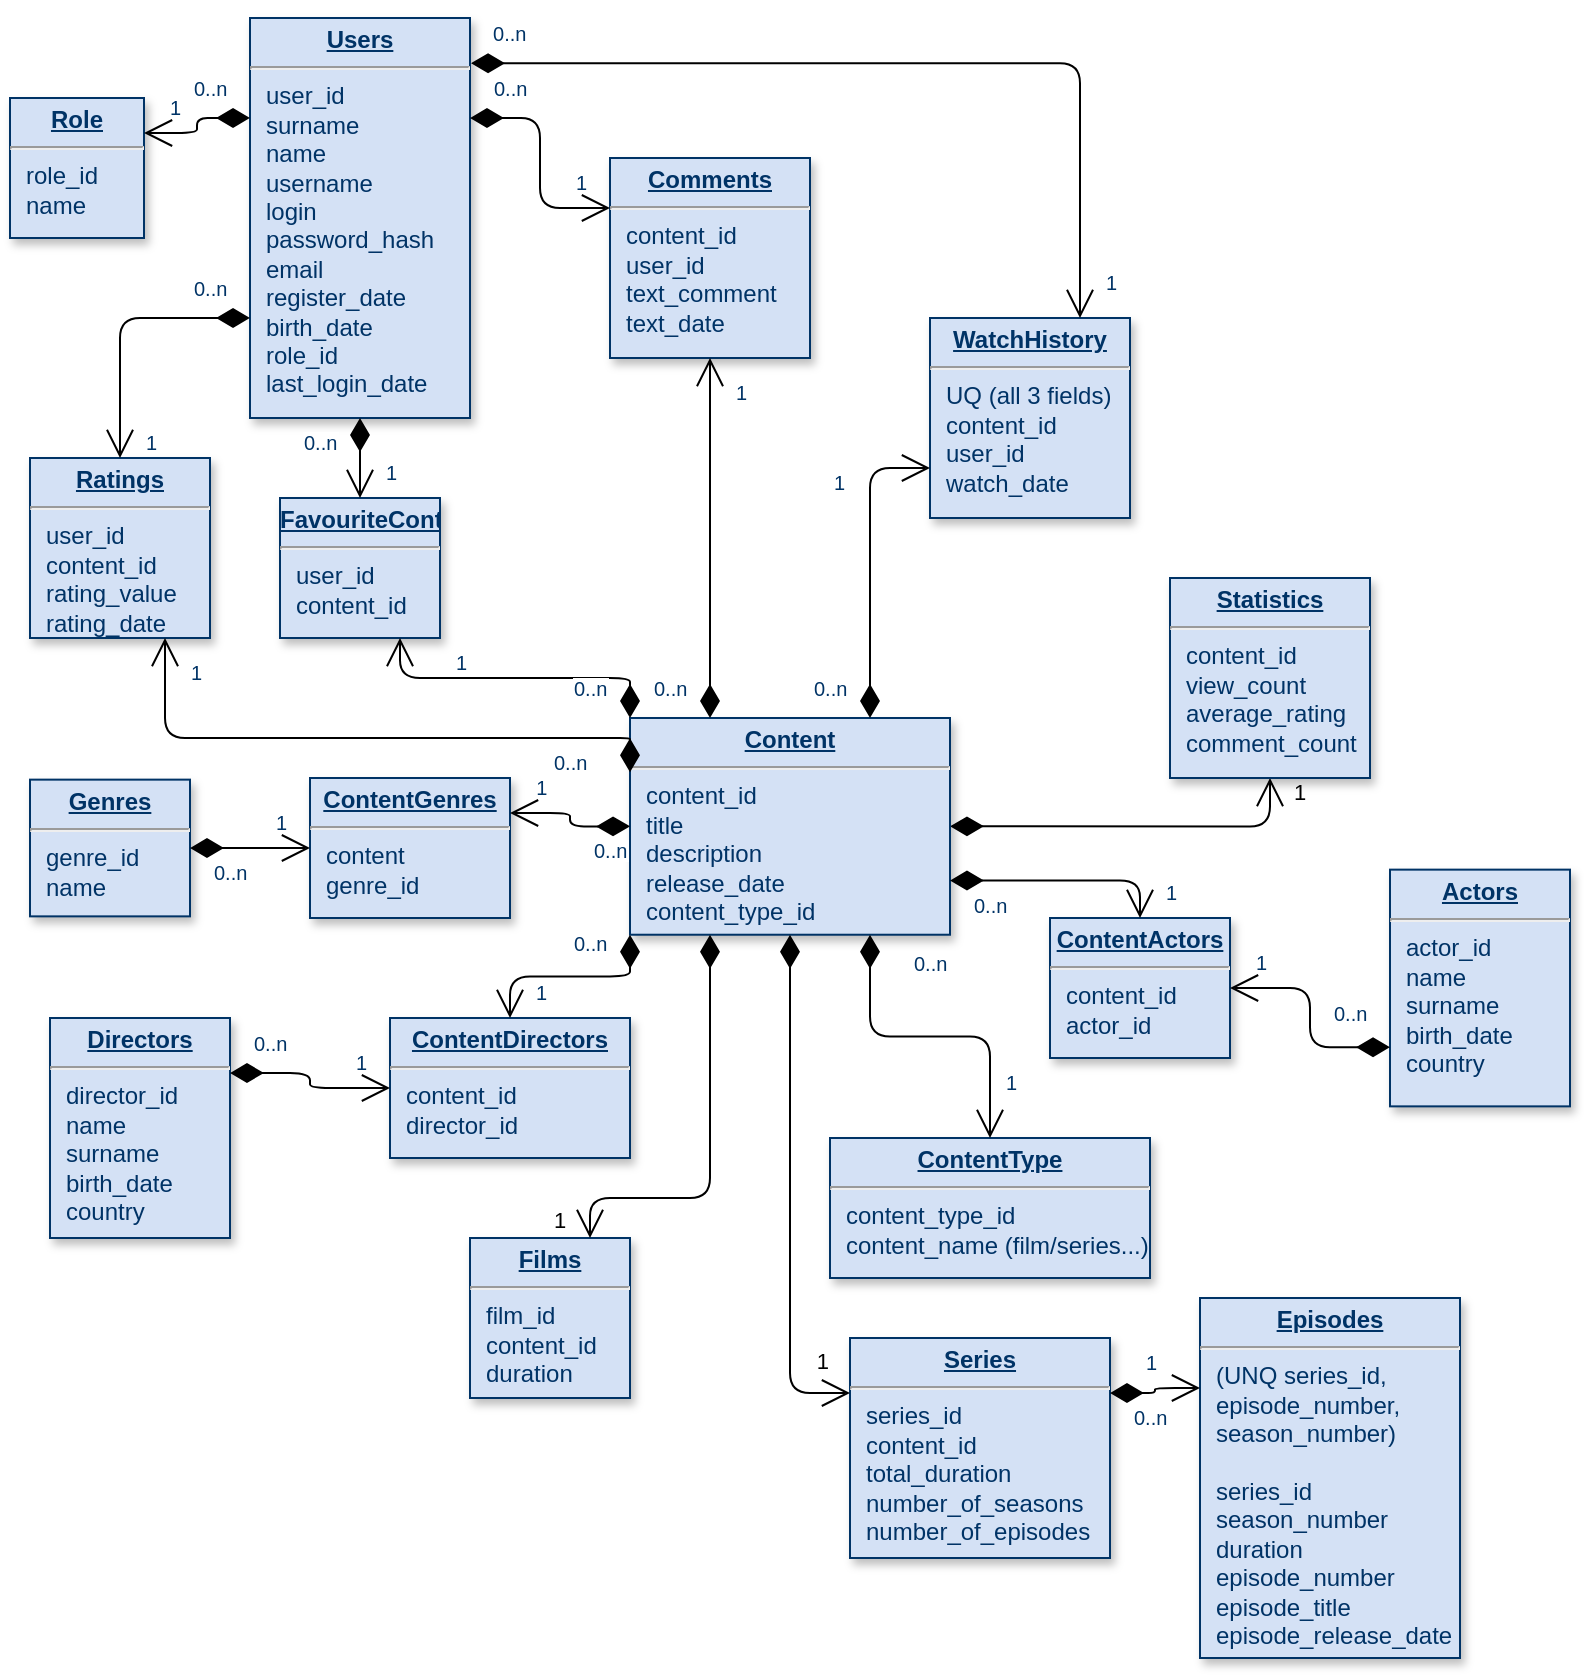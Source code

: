 <mxfile version="24.7.17">
  <diagram name="Страница — 1" id="-dT93XEFpfasgexKDWAw">
    <mxGraphModel dx="2063" dy="565" grid="1" gridSize="10" guides="1" tooltips="1" connect="1" arrows="1" fold="1" page="1" pageScale="1" pageWidth="827" pageHeight="1169" math="0" shadow="0">
      <root>
        <mxCell id="0" />
        <mxCell id="1" parent="0" />
        <mxCell id="-x7K_o3c57LQj0RoeBSc-1" value="&lt;p style=&quot;margin: 0px; margin-top: 4px; text-align: center; text-decoration: underline;&quot;&gt;&lt;b&gt;Actors&lt;/b&gt;&lt;/p&gt;&lt;hr&gt;&lt;p style=&quot;margin: 0px; margin-left: 8px;&quot;&gt;actor_id&lt;/p&gt;&lt;p style=&quot;margin: 0px; margin-left: 8px;&quot;&gt;name&lt;/p&gt;&lt;p style=&quot;margin: 0px; margin-left: 8px;&quot;&gt;surname&lt;/p&gt;&lt;p style=&quot;margin: 0px; margin-left: 8px;&quot;&gt;birth_date&lt;/p&gt;&lt;p style=&quot;margin: 0px; margin-left: 8px;&quot;&gt;country&lt;/p&gt;&lt;p style=&quot;margin: 0px; margin-left: 8px;&quot;&gt;&lt;br&gt;&lt;/p&gt;" style="verticalAlign=top;align=left;overflow=fill;fontSize=12;fontFamily=Helvetica;html=1;strokeColor=#003366;shadow=1;fillColor=#D4E1F5;fontColor=#003366" parent="1" vertex="1">
          <mxGeometry x="280" y="535.82" width="90" height="118.36" as="geometry" />
        </mxCell>
        <mxCell id="-x7K_o3c57LQj0RoeBSc-5" value="1" style="endArrow=open;endSize=12;startArrow=diamondThin;startSize=14;startFill=1;edgeStyle=orthogonalEdgeStyle;align=left;verticalAlign=bottom;exitX=1;exitY=0.5;exitDx=0;exitDy=0;entryX=0.5;entryY=1;entryDx=0;entryDy=0;" parent="1" edge="1" target="-x7K_o3c57LQj0RoeBSc-8" source="-x7K_o3c57LQj0RoeBSc-15">
          <mxGeometry x="0.822" y="-10" relative="1" as="geometry">
            <mxPoint x="-260" y="280.0" as="sourcePoint" />
            <mxPoint x="-150" y="280" as="targetPoint" />
            <mxPoint as="offset" />
          </mxGeometry>
        </mxCell>
        <mxCell id="-x7K_o3c57LQj0RoeBSc-6" value="&lt;p style=&quot;margin: 0px; margin-top: 4px; text-align: center; text-decoration: underline;&quot;&gt;&lt;b&gt;Genres&lt;/b&gt;&lt;/p&gt;&lt;hr&gt;&lt;p style=&quot;margin: 0px; margin-left: 8px;&quot;&gt;genre_id&lt;/p&gt;&lt;p style=&quot;margin: 0px; margin-left: 8px;&quot;&gt;name&lt;/p&gt;&lt;p style=&quot;margin: 0px; margin-left: 8px;&quot;&gt;&lt;br&gt;&lt;/p&gt;&lt;p style=&quot;margin: 0px; margin-left: 8px;&quot;&gt;&lt;br&gt;&lt;/p&gt;" style="verticalAlign=top;align=left;overflow=fill;fontSize=12;fontFamily=Helvetica;html=1;strokeColor=#003366;shadow=1;fillColor=#D4E1F5;fontColor=#003366" parent="1" vertex="1">
          <mxGeometry x="-400" y="490.82" width="80" height="68.36" as="geometry" />
        </mxCell>
        <mxCell id="-x7K_o3c57LQj0RoeBSc-7" value="&lt;p style=&quot;margin: 0px; margin-top: 4px; text-align: center; text-decoration: underline;&quot;&gt;&lt;b&gt;Directors&lt;/b&gt;&lt;/p&gt;&lt;hr&gt;&lt;p style=&quot;margin: 0px; margin-left: 8px;&quot;&gt;director_id&lt;/p&gt;&lt;p style=&quot;margin: 0px; margin-left: 8px;&quot;&gt;name&lt;/p&gt;&lt;p style=&quot;margin: 0px; margin-left: 8px;&quot;&gt;surname&lt;/p&gt;&lt;p style=&quot;margin: 0px; margin-left: 8px;&quot;&gt;birth_date&lt;/p&gt;&lt;p style=&quot;margin: 0px; margin-left: 8px;&quot;&gt;country&lt;/p&gt;&lt;p style=&quot;margin: 0px; margin-left: 8px;&quot;&gt;&lt;br&gt;&lt;/p&gt;" style="verticalAlign=top;align=left;overflow=fill;fontSize=12;fontFamily=Helvetica;html=1;strokeColor=#003366;shadow=1;fillColor=#D4E1F5;fontColor=#003366" parent="1" vertex="1">
          <mxGeometry x="-390" y="610" width="90" height="110" as="geometry" />
        </mxCell>
        <mxCell id="-x7K_o3c57LQj0RoeBSc-8" value="&lt;p style=&quot;margin: 0px; margin-top: 4px; text-align: center; text-decoration: underline;&quot;&gt;&lt;b&gt;Statistics&lt;/b&gt;&lt;/p&gt;&lt;hr&gt;&lt;p style=&quot;margin: 0px; margin-left: 8px;&quot;&gt;content_id&lt;/p&gt;&lt;p style=&quot;margin: 0px; margin-left: 8px;&quot;&gt;&lt;span style=&quot;background-color: initial;&quot;&gt;view_count&lt;/span&gt;&lt;br&gt;&lt;/p&gt;&lt;p style=&quot;margin: 0px; margin-left: 8px;&quot;&gt;average_rating&lt;/p&gt;&lt;p style=&quot;margin: 0px; margin-left: 8px;&quot;&gt;comment_count&lt;/p&gt;&lt;p style=&quot;margin: 0px; margin-left: 8px;&quot;&gt;&lt;br&gt;&lt;/p&gt;" style="verticalAlign=top;align=left;overflow=fill;fontSize=12;fontFamily=Helvetica;html=1;strokeColor=#003366;shadow=1;fillColor=#D4E1F5;fontColor=#003366" parent="1" vertex="1">
          <mxGeometry x="170" y="390" width="100" height="100" as="geometry" />
        </mxCell>
        <mxCell id="-x7K_o3c57LQj0RoeBSc-9" value="&lt;p style=&quot;margin: 0px; margin-top: 4px; text-align: center; text-decoration: underline;&quot;&gt;&lt;b&gt;FavouriteContent&lt;/b&gt;&lt;/p&gt;&lt;hr&gt;&lt;p style=&quot;margin: 0px; margin-left: 8px;&quot;&gt;&lt;span style=&quot;background-color: initial;&quot;&gt;user_id&lt;/span&gt;&lt;br&gt;&lt;/p&gt;&lt;p style=&quot;margin: 0px; margin-left: 8px;&quot;&gt;content_id&lt;/p&gt;" style="verticalAlign=top;align=left;overflow=fill;fontSize=12;fontFamily=Helvetica;html=1;strokeColor=#003366;shadow=1;fillColor=#D4E1F5;fontColor=#003366" parent="1" vertex="1">
          <mxGeometry x="-275" y="350" width="80" height="70" as="geometry" />
        </mxCell>
        <mxCell id="-x7K_o3c57LQj0RoeBSc-10" value="&lt;p style=&quot;margin: 0px; margin-top: 4px; text-align: center; text-decoration: underline;&quot;&gt;&lt;b&gt;Role&lt;/b&gt;&lt;/p&gt;&lt;hr&gt;&lt;p style=&quot;margin: 0px; margin-left: 8px;&quot;&gt;role_id&lt;/p&gt;&lt;p style=&quot;margin: 0px; margin-left: 8px;&quot;&gt;name&lt;/p&gt;&lt;p style=&quot;margin: 0px; margin-left: 8px;&quot;&gt;&lt;br&gt;&lt;/p&gt;" style="verticalAlign=top;align=left;overflow=fill;fontSize=12;fontFamily=Helvetica;html=1;strokeColor=#003366;shadow=1;fillColor=#D4E1F5;fontColor=#003366" parent="1" vertex="1">
          <mxGeometry x="-410" y="150" width="67" height="70" as="geometry" />
        </mxCell>
        <mxCell id="-x7K_o3c57LQj0RoeBSc-11" value="&lt;p style=&quot;margin: 0px; margin-top: 4px; text-align: center; text-decoration: underline;&quot;&gt;&lt;b&gt;WatchHistory&lt;/b&gt;&lt;/p&gt;&lt;hr&gt;&lt;p style=&quot;margin: 0px; margin-left: 8px;&quot;&gt;UQ (all 3 fields)&lt;/p&gt;&lt;p style=&quot;margin: 0px; margin-left: 8px;&quot;&gt;content_id&lt;/p&gt;&lt;p style=&quot;margin: 0px; margin-left: 8px;&quot;&gt;user_id&lt;/p&gt;&lt;p style=&quot;margin: 0px; margin-left: 8px;&quot;&gt;watch_date&lt;/p&gt;" style="verticalAlign=top;align=left;overflow=fill;fontSize=12;fontFamily=Helvetica;html=1;strokeColor=#003366;shadow=1;fillColor=#D4E1F5;fontColor=#003366" parent="1" vertex="1">
          <mxGeometry x="50" y="260" width="100" height="100" as="geometry" />
        </mxCell>
        <mxCell id="-x7K_o3c57LQj0RoeBSc-12" value="&lt;p style=&quot;margin: 0px; margin-top: 4px; text-align: center; text-decoration: underline;&quot;&gt;&lt;b&gt;Ratings&lt;/b&gt;&lt;/p&gt;&lt;hr&gt;&lt;p style=&quot;margin: 0px; margin-left: 8px;&quot;&gt;&lt;span style=&quot;background-color: initial;&quot;&gt;user_id&lt;/span&gt;&lt;br&gt;&lt;/p&gt;&lt;p style=&quot;margin: 0px; margin-left: 8px;&quot;&gt;content_id&lt;/p&gt;&lt;p style=&quot;margin: 0px; margin-left: 8px;&quot;&gt;&lt;span style=&quot;background-color: initial;&quot;&gt;rating_value&lt;br&gt;rating_date&lt;/span&gt;&lt;/p&gt;&lt;p style=&quot;margin: 0px; margin-left: 8px;&quot;&gt;&lt;br&gt;&lt;/p&gt;" style="verticalAlign=top;align=left;overflow=fill;fontSize=12;fontFamily=Helvetica;html=1;strokeColor=#003366;shadow=1;fillColor=#D4E1F5;fontColor=#003366" parent="1" vertex="1">
          <mxGeometry x="-400" y="330" width="90" height="90" as="geometry" />
        </mxCell>
        <mxCell id="-x7K_o3c57LQj0RoeBSc-13" value="&lt;p style=&quot;margin: 0px; margin-top: 4px; text-align: center; text-decoration: underline;&quot;&gt;&lt;b&gt;Comments&lt;/b&gt;&lt;/p&gt;&lt;hr&gt;&lt;p style=&quot;margin: 0px; margin-left: 8px;&quot;&gt;content_id&lt;/p&gt;&lt;p style=&quot;margin: 0px; margin-left: 8px;&quot;&gt;user_id&lt;/p&gt;&lt;p style=&quot;margin: 0px; margin-left: 8px;&quot;&gt;text_comment&lt;/p&gt;&lt;p style=&quot;margin: 0px; margin-left: 8px;&quot;&gt;text_date&lt;/p&gt;" style="verticalAlign=top;align=left;overflow=fill;fontSize=12;fontFamily=Helvetica;html=1;strokeColor=#003366;shadow=1;fillColor=#D4E1F5;fontColor=#003366" parent="1" vertex="1">
          <mxGeometry x="-110" y="180" width="100" height="100" as="geometry" />
        </mxCell>
        <mxCell id="-x7K_o3c57LQj0RoeBSc-14" value="&lt;p style=&quot;margin: 0px; margin-top: 4px; text-align: center; text-decoration: underline;&quot;&gt;&lt;b&gt;Users&lt;/b&gt;&lt;/p&gt;&lt;hr&gt;&lt;p style=&quot;margin: 0px; margin-left: 8px;&quot;&gt;user_id&lt;/p&gt;&lt;p style=&quot;margin: 0px; margin-left: 8px;&quot;&gt;surname&lt;/p&gt;&lt;p style=&quot;margin: 0px; margin-left: 8px;&quot;&gt;name&lt;/p&gt;&lt;p style=&quot;margin: 0px; margin-left: 8px;&quot;&gt;username&lt;/p&gt;&lt;p style=&quot;margin: 0px; margin-left: 8px;&quot;&gt;login&lt;/p&gt;&lt;p style=&quot;margin: 0px; margin-left: 8px;&quot;&gt;password_hash&lt;/p&gt;&lt;p style=&quot;margin: 0px; margin-left: 8px;&quot;&gt;email&lt;/p&gt;&lt;p style=&quot;margin: 0px; margin-left: 8px;&quot;&gt;register_date&lt;/p&gt;&lt;p style=&quot;margin: 0px; margin-left: 8px;&quot;&gt;birth_date&lt;/p&gt;&lt;p style=&quot;margin: 0px; margin-left: 8px;&quot;&gt;role_id&lt;/p&gt;&lt;p style=&quot;margin: 0px; margin-left: 8px;&quot;&gt;last_login_date&lt;/p&gt;" style="verticalAlign=top;align=left;overflow=fill;fontSize=12;fontFamily=Helvetica;html=1;strokeColor=#003366;shadow=1;fillColor=#D4E1F5;fontColor=#003366" parent="1" vertex="1">
          <mxGeometry x="-290" y="110" width="110" height="200" as="geometry" />
        </mxCell>
        <mxCell id="-x7K_o3c57LQj0RoeBSc-15" value="&lt;p style=&quot;margin: 0px; margin-top: 4px; text-align: center; text-decoration: underline;&quot;&gt;&lt;b&gt;Content&lt;/b&gt;&lt;/p&gt;&lt;hr&gt;&lt;p style=&quot;margin: 0px; margin-left: 8px;&quot;&gt;content_id&lt;/p&gt;&lt;p style=&quot;margin: 0px; margin-left: 8px;&quot;&gt;title&lt;/p&gt;&lt;p style=&quot;margin: 0px; margin-left: 8px;&quot;&gt;description&lt;/p&gt;&lt;p style=&quot;margin: 0px; margin-left: 8px;&quot;&gt;release_date&lt;/p&gt;&lt;p style=&quot;margin: 0px; margin-left: 8px;&quot;&gt;content_type_id&lt;/p&gt;" style="verticalAlign=top;align=left;overflow=fill;fontSize=12;fontFamily=Helvetica;html=1;strokeColor=#003366;shadow=1;fillColor=#D4E1F5;fontColor=#003366" parent="1" vertex="1">
          <mxGeometry x="-100" y="460" width="160" height="108.36" as="geometry" />
        </mxCell>
        <mxCell id="5X1wTEuq_MVrJta-wcV5-9" value="" style="endArrow=open;endSize=12;startArrow=diamondThin;startSize=14;startFill=1;edgeStyle=orthogonalEdgeStyle;exitX=0;exitY=0.25;exitDx=0;exitDy=0;entryX=1;entryY=0.25;entryDx=0;entryDy=0;" edge="1" parent="1" source="-x7K_o3c57LQj0RoeBSc-14" target="-x7K_o3c57LQj0RoeBSc-10">
          <mxGeometry x="620" y="340" as="geometry">
            <mxPoint x="-300" y="352.5" as="sourcePoint" />
            <mxPoint x="-300" y="497.5" as="targetPoint" />
          </mxGeometry>
        </mxCell>
        <mxCell id="5X1wTEuq_MVrJta-wcV5-10" value="0..n" style="resizable=0;align=left;verticalAlign=top;labelBackgroundColor=#ffffff;fontSize=10;strokeColor=#003366;shadow=1;fillColor=#D4E1F5;fontColor=#003366" connectable="0" vertex="1" parent="5X1wTEuq_MVrJta-wcV5-9">
          <mxGeometry x="-1" relative="1" as="geometry">
            <mxPoint x="-30" y="-27" as="offset" />
          </mxGeometry>
        </mxCell>
        <mxCell id="5X1wTEuq_MVrJta-wcV5-11" value="1" style="resizable=0;align=right;verticalAlign=top;labelBackgroundColor=#ffffff;fontSize=10;strokeColor=#003366;shadow=1;fillColor=#D4E1F5;fontColor=#003366" connectable="0" vertex="1" parent="5X1wTEuq_MVrJta-wcV5-9">
          <mxGeometry x="1" relative="1" as="geometry">
            <mxPoint x="20" y="-25.0" as="offset" />
          </mxGeometry>
        </mxCell>
        <mxCell id="5X1wTEuq_MVrJta-wcV5-12" value="&lt;p style=&quot;margin: 0px; margin-top: 4px; text-align: center; text-decoration: underline;&quot;&gt;&lt;b&gt;ContentGenres&lt;/b&gt;&lt;/p&gt;&lt;hr&gt;&lt;p style=&quot;margin: 0px; margin-left: 8px;&quot;&gt;content&lt;/p&gt;&lt;p style=&quot;margin: 0px; margin-left: 8px;&quot;&gt;genre_id&lt;/p&gt;&lt;p style=&quot;margin: 0px; margin-left: 8px;&quot;&gt;&lt;br&gt;&lt;/p&gt;" style="verticalAlign=top;align=left;overflow=fill;fontSize=12;fontFamily=Helvetica;html=1;strokeColor=#003366;shadow=1;fillColor=#D4E1F5;fontColor=#003366" vertex="1" parent="1">
          <mxGeometry x="-260" y="490" width="100" height="70" as="geometry" />
        </mxCell>
        <mxCell id="5X1wTEuq_MVrJta-wcV5-13" value="" style="endArrow=open;endSize=12;startArrow=diamondThin;startSize=14;startFill=1;edgeStyle=orthogonalEdgeStyle;exitX=0;exitY=0.5;exitDx=0;exitDy=0;entryX=1;entryY=0.25;entryDx=0;entryDy=0;" edge="1" parent="1" source="-x7K_o3c57LQj0RoeBSc-15" target="5X1wTEuq_MVrJta-wcV5-12">
          <mxGeometry x="620" y="340" as="geometry">
            <mxPoint x="-90" y="645" as="sourcePoint" />
            <mxPoint x="-90" y="790.0" as="targetPoint" />
          </mxGeometry>
        </mxCell>
        <mxCell id="5X1wTEuq_MVrJta-wcV5-14" value="0..n" style="resizable=0;align=left;verticalAlign=top;labelBackgroundColor=#ffffff;fontSize=10;strokeColor=#003366;shadow=1;fillColor=#D4E1F5;fontColor=#003366" connectable="0" vertex="1" parent="5X1wTEuq_MVrJta-wcV5-13">
          <mxGeometry x="-1" relative="1" as="geometry">
            <mxPoint x="-20" as="offset" />
          </mxGeometry>
        </mxCell>
        <mxCell id="5X1wTEuq_MVrJta-wcV5-15" value="1" style="resizable=0;align=right;verticalAlign=top;labelBackgroundColor=#ffffff;fontSize=10;strokeColor=#003366;shadow=1;fillColor=#D4E1F5;fontColor=#003366" connectable="0" vertex="1" parent="5X1wTEuq_MVrJta-wcV5-13">
          <mxGeometry x="1" relative="1" as="geometry">
            <mxPoint x="20" y="-25.0" as="offset" />
          </mxGeometry>
        </mxCell>
        <mxCell id="5X1wTEuq_MVrJta-wcV5-16" value="" style="endArrow=open;endSize=12;startArrow=diamondThin;startSize=14;startFill=1;edgeStyle=orthogonalEdgeStyle;exitX=1;exitY=0.5;exitDx=0;exitDy=0;entryX=0;entryY=0.5;entryDx=0;entryDy=0;" edge="1" parent="1" source="-x7K_o3c57LQj0RoeBSc-6" target="5X1wTEuq_MVrJta-wcV5-12">
          <mxGeometry x="620" y="340" as="geometry">
            <mxPoint x="-80" y="810" as="sourcePoint" />
            <mxPoint x="-80" y="955.0" as="targetPoint" />
          </mxGeometry>
        </mxCell>
        <mxCell id="5X1wTEuq_MVrJta-wcV5-17" value="0..n" style="resizable=0;align=left;verticalAlign=top;labelBackgroundColor=#ffffff;fontSize=10;strokeColor=#003366;shadow=1;fillColor=#D4E1F5;fontColor=#003366" connectable="0" vertex="1" parent="5X1wTEuq_MVrJta-wcV5-16">
          <mxGeometry x="-1" relative="1" as="geometry">
            <mxPoint x="10" as="offset" />
          </mxGeometry>
        </mxCell>
        <mxCell id="5X1wTEuq_MVrJta-wcV5-18" value="1" style="resizable=0;align=right;verticalAlign=top;labelBackgroundColor=#ffffff;fontSize=10;strokeColor=#003366;shadow=1;fillColor=#D4E1F5;fontColor=#003366" connectable="0" vertex="1" parent="5X1wTEuq_MVrJta-wcV5-16">
          <mxGeometry x="1" relative="1" as="geometry">
            <mxPoint x="-10" y="-25" as="offset" />
          </mxGeometry>
        </mxCell>
        <mxCell id="5X1wTEuq_MVrJta-wcV5-19" value="&lt;p style=&quot;margin: 0px; margin-top: 4px; text-align: center; text-decoration: underline;&quot;&gt;&lt;b&gt;ContentActors&lt;/b&gt;&lt;/p&gt;&lt;hr&gt;&lt;p style=&quot;margin: 0px; margin-left: 8px;&quot;&gt;content_id&lt;/p&gt;&lt;p style=&quot;margin: 0px; margin-left: 8px;&quot;&gt;actor_id&lt;/p&gt;&lt;p style=&quot;margin: 0px; margin-left: 8px;&quot;&gt;&lt;br&gt;&lt;/p&gt;" style="verticalAlign=top;align=left;overflow=fill;fontSize=12;fontFamily=Helvetica;html=1;strokeColor=#003366;shadow=1;fillColor=#D4E1F5;fontColor=#003366" vertex="1" parent="1">
          <mxGeometry x="110" y="560" width="90" height="70" as="geometry" />
        </mxCell>
        <mxCell id="5X1wTEuq_MVrJta-wcV5-21" value="" style="endArrow=open;endSize=12;startArrow=diamondThin;startSize=14;startFill=1;edgeStyle=orthogonalEdgeStyle;exitX=1;exitY=0.75;exitDx=0;exitDy=0;entryX=0.5;entryY=0;entryDx=0;entryDy=0;" edge="1" parent="1" source="-x7K_o3c57LQj0RoeBSc-15" target="5X1wTEuq_MVrJta-wcV5-19">
          <mxGeometry x="620" y="340" as="geometry">
            <mxPoint x="160" y="540" as="sourcePoint" />
            <mxPoint x="160" y="685.0" as="targetPoint" />
          </mxGeometry>
        </mxCell>
        <mxCell id="5X1wTEuq_MVrJta-wcV5-22" value="0..n" style="resizable=0;align=left;verticalAlign=top;labelBackgroundColor=#ffffff;fontSize=10;strokeColor=#003366;shadow=1;fillColor=#D4E1F5;fontColor=#003366" connectable="0" vertex="1" parent="5X1wTEuq_MVrJta-wcV5-21">
          <mxGeometry x="-1" relative="1" as="geometry">
            <mxPoint x="10" as="offset" />
          </mxGeometry>
        </mxCell>
        <mxCell id="5X1wTEuq_MVrJta-wcV5-23" value="1" style="resizable=0;align=right;verticalAlign=top;labelBackgroundColor=#ffffff;fontSize=10;strokeColor=#003366;shadow=1;fillColor=#D4E1F5;fontColor=#003366" connectable="0" vertex="1" parent="5X1wTEuq_MVrJta-wcV5-21">
          <mxGeometry x="1" relative="1" as="geometry">
            <mxPoint x="20" y="-25.0" as="offset" />
          </mxGeometry>
        </mxCell>
        <mxCell id="5X1wTEuq_MVrJta-wcV5-24" value="" style="endArrow=open;endSize=12;startArrow=diamondThin;startSize=14;startFill=1;edgeStyle=orthogonalEdgeStyle;exitX=0;exitY=0.75;exitDx=0;exitDy=0;entryX=1;entryY=0.5;entryDx=0;entryDy=0;" edge="1" parent="1" source="-x7K_o3c57LQj0RoeBSc-1" target="5X1wTEuq_MVrJta-wcV5-19">
          <mxGeometry x="620" y="340" as="geometry">
            <mxPoint x="250" y="690" as="sourcePoint" />
            <mxPoint x="250" y="835.0" as="targetPoint" />
          </mxGeometry>
        </mxCell>
        <mxCell id="5X1wTEuq_MVrJta-wcV5-25" value="0..n" style="resizable=0;align=left;verticalAlign=top;labelBackgroundColor=#ffffff;fontSize=10;strokeColor=#003366;shadow=1;fillColor=#D4E1F5;fontColor=#003366" connectable="0" vertex="1" parent="5X1wTEuq_MVrJta-wcV5-24">
          <mxGeometry x="-1" relative="1" as="geometry">
            <mxPoint x="-30" y="-29" as="offset" />
          </mxGeometry>
        </mxCell>
        <mxCell id="5X1wTEuq_MVrJta-wcV5-26" value="1" style="resizable=0;align=right;verticalAlign=top;labelBackgroundColor=#ffffff;fontSize=10;strokeColor=#003366;shadow=1;fillColor=#D4E1F5;fontColor=#003366" connectable="0" vertex="1" parent="5X1wTEuq_MVrJta-wcV5-24">
          <mxGeometry x="1" relative="1" as="geometry">
            <mxPoint x="20" y="-25.0" as="offset" />
          </mxGeometry>
        </mxCell>
        <mxCell id="5X1wTEuq_MVrJta-wcV5-27" value="&lt;p style=&quot;margin: 0px; margin-top: 4px; text-align: center; text-decoration: underline;&quot;&gt;&lt;b&gt;ContentDirectors&lt;/b&gt;&lt;/p&gt;&lt;hr&gt;&lt;p style=&quot;margin: 0px; margin-left: 8px;&quot;&gt;content_id&lt;/p&gt;&lt;p style=&quot;margin: 0px; margin-left: 8px;&quot;&gt;director_id&lt;/p&gt;&lt;p style=&quot;margin: 0px; margin-left: 8px;&quot;&gt;&lt;br&gt;&lt;/p&gt;" style="verticalAlign=top;align=left;overflow=fill;fontSize=12;fontFamily=Helvetica;html=1;strokeColor=#003366;shadow=1;fillColor=#D4E1F5;fontColor=#003366" vertex="1" parent="1">
          <mxGeometry x="-220" y="610" width="120" height="70" as="geometry" />
        </mxCell>
        <mxCell id="5X1wTEuq_MVrJta-wcV5-28" value="" style="endArrow=open;endSize=12;startArrow=diamondThin;startSize=14;startFill=1;edgeStyle=orthogonalEdgeStyle;exitX=1;exitY=0.25;exitDx=0;exitDy=0;" edge="1" parent="1" source="-x7K_o3c57LQj0RoeBSc-7" target="5X1wTEuq_MVrJta-wcV5-27">
          <mxGeometry x="620" y="340" as="geometry">
            <mxPoint x="20" y="860" as="sourcePoint" />
            <mxPoint x="-70" y="861" as="targetPoint" />
          </mxGeometry>
        </mxCell>
        <mxCell id="5X1wTEuq_MVrJta-wcV5-29" value="0..n" style="resizable=0;align=left;verticalAlign=top;labelBackgroundColor=#ffffff;fontSize=10;strokeColor=#003366;shadow=1;fillColor=#D4E1F5;fontColor=#003366" connectable="0" vertex="1" parent="5X1wTEuq_MVrJta-wcV5-28">
          <mxGeometry x="-1" relative="1" as="geometry">
            <mxPoint x="10" y="-27" as="offset" />
          </mxGeometry>
        </mxCell>
        <mxCell id="5X1wTEuq_MVrJta-wcV5-30" value="1" style="resizable=0;align=right;verticalAlign=top;labelBackgroundColor=#ffffff;fontSize=10;strokeColor=#003366;shadow=1;fillColor=#D4E1F5;fontColor=#003366" connectable="0" vertex="1" parent="5X1wTEuq_MVrJta-wcV5-28">
          <mxGeometry x="1" relative="1" as="geometry">
            <mxPoint x="-10" y="-25" as="offset" />
          </mxGeometry>
        </mxCell>
        <mxCell id="5X1wTEuq_MVrJta-wcV5-31" value="" style="endArrow=open;endSize=12;startArrow=diamondThin;startSize=14;startFill=1;edgeStyle=orthogonalEdgeStyle;exitX=0;exitY=1;exitDx=0;exitDy=0;entryX=0.5;entryY=0;entryDx=0;entryDy=0;" edge="1" parent="1" source="-x7K_o3c57LQj0RoeBSc-15" target="5X1wTEuq_MVrJta-wcV5-27">
          <mxGeometry x="620" y="340" as="geometry">
            <mxPoint x="70" y="670" as="sourcePoint" />
            <mxPoint x="-20" y="671" as="targetPoint" />
          </mxGeometry>
        </mxCell>
        <mxCell id="5X1wTEuq_MVrJta-wcV5-32" value="0..n" style="resizable=0;align=left;verticalAlign=top;labelBackgroundColor=#ffffff;fontSize=10;strokeColor=#003366;shadow=1;fillColor=#D4E1F5;fontColor=#003366" connectable="0" vertex="1" parent="5X1wTEuq_MVrJta-wcV5-31">
          <mxGeometry x="-1" relative="1" as="geometry">
            <mxPoint x="-30" y="-8" as="offset" />
          </mxGeometry>
        </mxCell>
        <mxCell id="5X1wTEuq_MVrJta-wcV5-33" value="1" style="resizable=0;align=right;verticalAlign=top;labelBackgroundColor=#ffffff;fontSize=10;strokeColor=#003366;shadow=1;fillColor=#D4E1F5;fontColor=#003366" connectable="0" vertex="1" parent="5X1wTEuq_MVrJta-wcV5-31">
          <mxGeometry x="1" relative="1" as="geometry">
            <mxPoint x="20" y="-25.0" as="offset" />
          </mxGeometry>
        </mxCell>
        <mxCell id="5X1wTEuq_MVrJta-wcV5-34" value="" style="endArrow=open;endSize=12;startArrow=diamondThin;startSize=14;startFill=1;edgeStyle=orthogonalEdgeStyle;exitX=0;exitY=0;exitDx=0;exitDy=0;entryX=0.75;entryY=1;entryDx=0;entryDy=0;" edge="1" parent="1" source="-x7K_o3c57LQj0RoeBSc-15" target="-x7K_o3c57LQj0RoeBSc-9">
          <mxGeometry x="620" y="340" as="geometry">
            <mxPoint x="-130" y="420" as="sourcePoint" />
            <mxPoint x="-220" y="421" as="targetPoint" />
          </mxGeometry>
        </mxCell>
        <mxCell id="5X1wTEuq_MVrJta-wcV5-35" value="0..n" style="resizable=0;align=left;verticalAlign=top;labelBackgroundColor=#ffffff;fontSize=10;strokeColor=#003366;shadow=1;fillColor=#D4E1F5;fontColor=#003366" connectable="0" vertex="1" parent="5X1wTEuq_MVrJta-wcV5-34">
          <mxGeometry x="-1" relative="1" as="geometry">
            <mxPoint x="-30" y="-27" as="offset" />
          </mxGeometry>
        </mxCell>
        <mxCell id="5X1wTEuq_MVrJta-wcV5-36" value="1" style="resizable=0;align=right;verticalAlign=top;labelBackgroundColor=#ffffff;fontSize=10;strokeColor=#003366;shadow=1;fillColor=#D4E1F5;fontColor=#003366" connectable="0" vertex="1" parent="5X1wTEuq_MVrJta-wcV5-34">
          <mxGeometry x="1" relative="1" as="geometry">
            <mxPoint x="35" as="offset" />
          </mxGeometry>
        </mxCell>
        <mxCell id="5X1wTEuq_MVrJta-wcV5-37" value="" style="endArrow=open;endSize=12;startArrow=diamondThin;startSize=14;startFill=1;edgeStyle=orthogonalEdgeStyle;exitX=0.5;exitY=1;exitDx=0;exitDy=0;entryX=0.5;entryY=0;entryDx=0;entryDy=0;" edge="1" parent="1" source="-x7K_o3c57LQj0RoeBSc-14" target="-x7K_o3c57LQj0RoeBSc-9">
          <mxGeometry x="620" y="340" as="geometry">
            <mxPoint x="-80" y="240" as="sourcePoint" />
            <mxPoint x="-170" y="241" as="targetPoint" />
          </mxGeometry>
        </mxCell>
        <mxCell id="5X1wTEuq_MVrJta-wcV5-38" value="0..n" style="resizable=0;align=left;verticalAlign=top;labelBackgroundColor=#ffffff;fontSize=10;strokeColor=#003366;shadow=1;fillColor=#D4E1F5;fontColor=#003366" connectable="0" vertex="1" parent="5X1wTEuq_MVrJta-wcV5-37">
          <mxGeometry x="-1" relative="1" as="geometry">
            <mxPoint x="-30" as="offset" />
          </mxGeometry>
        </mxCell>
        <mxCell id="5X1wTEuq_MVrJta-wcV5-39" value="1" style="resizable=0;align=right;verticalAlign=top;labelBackgroundColor=#ffffff;fontSize=10;strokeColor=#003366;shadow=1;fillColor=#D4E1F5;fontColor=#003366" connectable="0" vertex="1" parent="5X1wTEuq_MVrJta-wcV5-37">
          <mxGeometry x="1" relative="1" as="geometry">
            <mxPoint x="20" y="-25.0" as="offset" />
          </mxGeometry>
        </mxCell>
        <mxCell id="5X1wTEuq_MVrJta-wcV5-40" value="" style="endArrow=open;endSize=12;startArrow=diamondThin;startSize=14;startFill=1;edgeStyle=orthogonalEdgeStyle;exitX=0;exitY=0.25;exitDx=0;exitDy=0;entryX=0.75;entryY=1;entryDx=0;entryDy=0;" edge="1" parent="1" source="-x7K_o3c57LQj0RoeBSc-15" target="-x7K_o3c57LQj0RoeBSc-12">
          <mxGeometry x="620" y="340" as="geometry">
            <mxPoint x="-175" y="470" as="sourcePoint" />
            <mxPoint x="-305" y="420" as="targetPoint" />
            <Array as="points">
              <mxPoint x="-110" y="470" />
              <mxPoint x="-430" y="470" />
            </Array>
          </mxGeometry>
        </mxCell>
        <mxCell id="5X1wTEuq_MVrJta-wcV5-41" value="0..n" style="resizable=0;align=left;verticalAlign=top;labelBackgroundColor=#ffffff;fontSize=10;strokeColor=#003366;shadow=1;fillColor=#D4E1F5;fontColor=#003366" connectable="0" vertex="1" parent="5X1wTEuq_MVrJta-wcV5-40">
          <mxGeometry x="-1" relative="1" as="geometry">
            <mxPoint x="-40" y="-17" as="offset" />
          </mxGeometry>
        </mxCell>
        <mxCell id="5X1wTEuq_MVrJta-wcV5-42" value="1" style="resizable=0;align=right;verticalAlign=top;labelBackgroundColor=#ffffff;fontSize=10;strokeColor=#003366;shadow=1;fillColor=#D4E1F5;fontColor=#003366" connectable="0" vertex="1" parent="5X1wTEuq_MVrJta-wcV5-40">
          <mxGeometry x="1" relative="1" as="geometry">
            <mxPoint x="20" y="5" as="offset" />
          </mxGeometry>
        </mxCell>
        <mxCell id="5X1wTEuq_MVrJta-wcV5-43" value="" style="endArrow=open;endSize=12;startArrow=diamondThin;startSize=14;startFill=1;edgeStyle=orthogonalEdgeStyle;exitX=0;exitY=0.75;exitDx=0;exitDy=0;entryX=0.5;entryY=0;entryDx=0;entryDy=0;" edge="1" parent="1" source="-x7K_o3c57LQj0RoeBSc-14" target="-x7K_o3c57LQj0RoeBSc-12">
          <mxGeometry x="620" y="340" as="geometry">
            <mxPoint x="-370" y="270" as="sourcePoint" />
            <mxPoint x="-500" y="220" as="targetPoint" />
          </mxGeometry>
        </mxCell>
        <mxCell id="5X1wTEuq_MVrJta-wcV5-44" value="0..n" style="resizable=0;align=left;verticalAlign=top;labelBackgroundColor=#ffffff;fontSize=10;strokeColor=#003366;shadow=1;fillColor=#D4E1F5;fontColor=#003366" connectable="0" vertex="1" parent="5X1wTEuq_MVrJta-wcV5-43">
          <mxGeometry x="-1" relative="1" as="geometry">
            <mxPoint x="-30" y="-27" as="offset" />
          </mxGeometry>
        </mxCell>
        <mxCell id="5X1wTEuq_MVrJta-wcV5-45" value="1" style="resizable=0;align=right;verticalAlign=top;labelBackgroundColor=#ffffff;fontSize=10;strokeColor=#003366;shadow=1;fillColor=#D4E1F5;fontColor=#003366" connectable="0" vertex="1" parent="5X1wTEuq_MVrJta-wcV5-43">
          <mxGeometry x="1" relative="1" as="geometry">
            <mxPoint x="20" y="-20" as="offset" />
          </mxGeometry>
        </mxCell>
        <mxCell id="5X1wTEuq_MVrJta-wcV5-46" value="" style="endArrow=open;endSize=12;startArrow=diamondThin;startSize=14;startFill=1;edgeStyle=orthogonalEdgeStyle;exitX=1;exitY=0.25;exitDx=0;exitDy=0;entryX=0;entryY=0.25;entryDx=0;entryDy=0;" edge="1" parent="1" source="-x7K_o3c57LQj0RoeBSc-14" target="-x7K_o3c57LQj0RoeBSc-13">
          <mxGeometry x="620" y="340" as="geometry">
            <mxPoint x="-120" y="161.5" as="sourcePoint" />
            <mxPoint x="-190" y="159.5" as="targetPoint" />
          </mxGeometry>
        </mxCell>
        <mxCell id="5X1wTEuq_MVrJta-wcV5-47" value="0..n" style="resizable=0;align=left;verticalAlign=top;labelBackgroundColor=#ffffff;fontSize=10;strokeColor=#003366;shadow=1;fillColor=#D4E1F5;fontColor=#003366" connectable="0" vertex="1" parent="5X1wTEuq_MVrJta-wcV5-46">
          <mxGeometry x="-1" relative="1" as="geometry">
            <mxPoint x="10" y="-27" as="offset" />
          </mxGeometry>
        </mxCell>
        <mxCell id="5X1wTEuq_MVrJta-wcV5-48" value="1" style="resizable=0;align=right;verticalAlign=top;labelBackgroundColor=#ffffff;fontSize=10;strokeColor=#003366;shadow=1;fillColor=#D4E1F5;fontColor=#003366" connectable="0" vertex="1" parent="5X1wTEuq_MVrJta-wcV5-46">
          <mxGeometry x="1" relative="1" as="geometry">
            <mxPoint x="-10" y="-25" as="offset" />
          </mxGeometry>
        </mxCell>
        <mxCell id="5X1wTEuq_MVrJta-wcV5-49" value="" style="endArrow=open;endSize=12;startArrow=diamondThin;startSize=14;startFill=1;edgeStyle=orthogonalEdgeStyle;exitX=0.25;exitY=0;exitDx=0;exitDy=0;entryX=0.5;entryY=1;entryDx=0;entryDy=0;" edge="1" parent="1" source="-x7K_o3c57LQj0RoeBSc-15" target="-x7K_o3c57LQj0RoeBSc-13">
          <mxGeometry x="620" y="340" as="geometry">
            <mxPoint x="40" y="389.5" as="sourcePoint" />
            <mxPoint x="-90" y="339.5" as="targetPoint" />
          </mxGeometry>
        </mxCell>
        <mxCell id="5X1wTEuq_MVrJta-wcV5-50" value="0..n" style="resizable=0;align=left;verticalAlign=top;labelBackgroundColor=#ffffff;fontSize=10;strokeColor=#003366;shadow=1;fillColor=#D4E1F5;fontColor=#003366" connectable="0" vertex="1" parent="5X1wTEuq_MVrJta-wcV5-49">
          <mxGeometry x="-1" relative="1" as="geometry">
            <mxPoint x="-30" y="-27" as="offset" />
          </mxGeometry>
        </mxCell>
        <mxCell id="5X1wTEuq_MVrJta-wcV5-51" value="1" style="resizable=0;align=right;verticalAlign=top;labelBackgroundColor=#ffffff;fontSize=10;strokeColor=#003366;shadow=1;fillColor=#D4E1F5;fontColor=#003366" connectable="0" vertex="1" parent="5X1wTEuq_MVrJta-wcV5-49">
          <mxGeometry x="1" relative="1" as="geometry">
            <mxPoint x="20" y="5" as="offset" />
          </mxGeometry>
        </mxCell>
        <mxCell id="5X1wTEuq_MVrJta-wcV5-52" value="" style="endArrow=open;endSize=12;startArrow=diamondThin;startSize=14;startFill=1;edgeStyle=orthogonalEdgeStyle;exitX=0.75;exitY=0;exitDx=0;exitDy=0;entryX=0;entryY=0.75;entryDx=0;entryDy=0;" edge="1" parent="1" source="-x7K_o3c57LQj0RoeBSc-15" target="-x7K_o3c57LQj0RoeBSc-11">
          <mxGeometry x="620" y="340" as="geometry">
            <mxPoint x="90" y="380" as="sourcePoint" />
            <mxPoint x="-40" y="330" as="targetPoint" />
          </mxGeometry>
        </mxCell>
        <mxCell id="5X1wTEuq_MVrJta-wcV5-53" value="0..n" style="resizable=0;align=left;verticalAlign=top;labelBackgroundColor=#ffffff;fontSize=10;strokeColor=#003366;shadow=1;fillColor=#D4E1F5;fontColor=#003366" connectable="0" vertex="1" parent="5X1wTEuq_MVrJta-wcV5-52">
          <mxGeometry x="-1" relative="1" as="geometry">
            <mxPoint x="-30" y="-27" as="offset" />
          </mxGeometry>
        </mxCell>
        <mxCell id="5X1wTEuq_MVrJta-wcV5-54" value="1" style="resizable=0;align=right;verticalAlign=top;labelBackgroundColor=#ffffff;fontSize=10;strokeColor=#003366;shadow=1;fillColor=#D4E1F5;fontColor=#003366" connectable="0" vertex="1" parent="5X1wTEuq_MVrJta-wcV5-52">
          <mxGeometry x="1" relative="1" as="geometry">
            <mxPoint x="-41" y="-5" as="offset" />
          </mxGeometry>
        </mxCell>
        <mxCell id="5X1wTEuq_MVrJta-wcV5-55" value="" style="endArrow=open;endSize=12;startArrow=diamondThin;startSize=14;startFill=1;edgeStyle=orthogonalEdgeStyle;exitX=1.005;exitY=0.113;exitDx=0;exitDy=0;entryX=0.75;entryY=0;entryDx=0;entryDy=0;exitPerimeter=0;" edge="1" parent="1" source="-x7K_o3c57LQj0RoeBSc-14" target="-x7K_o3c57LQj0RoeBSc-11">
          <mxGeometry x="620" y="340" as="geometry">
            <mxPoint x="170" y="170" as="sourcePoint" />
            <mxPoint x="40" y="120" as="targetPoint" />
          </mxGeometry>
        </mxCell>
        <mxCell id="5X1wTEuq_MVrJta-wcV5-56" value="0..n" style="resizable=0;align=left;verticalAlign=top;labelBackgroundColor=#ffffff;fontSize=10;strokeColor=#003366;shadow=1;fillColor=#D4E1F5;fontColor=#003366" connectable="0" vertex="1" parent="5X1wTEuq_MVrJta-wcV5-55">
          <mxGeometry x="-1" relative="1" as="geometry">
            <mxPoint x="9" y="-27" as="offset" />
          </mxGeometry>
        </mxCell>
        <mxCell id="5X1wTEuq_MVrJta-wcV5-57" value="1" style="resizable=0;align=right;verticalAlign=top;labelBackgroundColor=#ffffff;fontSize=10;strokeColor=#003366;shadow=1;fillColor=#D4E1F5;fontColor=#003366" connectable="0" vertex="1" parent="5X1wTEuq_MVrJta-wcV5-55">
          <mxGeometry x="1" relative="1" as="geometry">
            <mxPoint x="20" y="-30" as="offset" />
          </mxGeometry>
        </mxCell>
        <mxCell id="5X1wTEuq_MVrJta-wcV5-58" value="&lt;p style=&quot;margin: 0px; margin-top: 4px; text-align: center; text-decoration: underline;&quot;&gt;&lt;b&gt;Films&lt;/b&gt;&lt;/p&gt;&lt;hr&gt;&lt;p style=&quot;margin: 0px; margin-left: 8px;&quot;&gt;&lt;span style=&quot;background-color: initial;&quot;&gt;film_id&lt;/span&gt;&lt;/p&gt;&lt;p style=&quot;margin: 0px; margin-left: 8px;&quot;&gt;&lt;span style=&quot;background-color: initial;&quot;&gt;content_id&lt;/span&gt;&lt;br&gt;&lt;/p&gt;&lt;p style=&quot;margin: 0px; margin-left: 8px;&quot;&gt;duration&lt;/p&gt;" style="verticalAlign=top;align=left;overflow=fill;fontSize=12;fontFamily=Helvetica;html=1;strokeColor=#003366;shadow=1;fillColor=#D4E1F5;fontColor=#003366" vertex="1" parent="1">
          <mxGeometry x="-180" y="720" width="80" height="80" as="geometry" />
        </mxCell>
        <mxCell id="5X1wTEuq_MVrJta-wcV5-66" value="&lt;p style=&quot;margin: 0px; margin-top: 4px; text-align: center; text-decoration: underline;&quot;&gt;&lt;b&gt;Series&lt;/b&gt;&lt;/p&gt;&lt;hr&gt;&lt;p style=&quot;margin: 0px; margin-left: 8px;&quot;&gt;series_id&lt;/p&gt;&lt;p style=&quot;margin: 0px; margin-left: 8px;&quot;&gt;content_id&lt;/p&gt;&lt;p style=&quot;margin: 0px; margin-left: 8px;&quot;&gt;total_duration&lt;/p&gt;&lt;p style=&quot;margin: 0px; margin-left: 8px;&quot;&gt;number_of_seasons&lt;/p&gt;&lt;p style=&quot;margin: 0px; margin-left: 8px;&quot;&gt;number_of_episodes&lt;/p&gt;" style="verticalAlign=top;align=left;overflow=fill;fontSize=12;fontFamily=Helvetica;html=1;strokeColor=#003366;shadow=1;fillColor=#D4E1F5;fontColor=#003366" vertex="1" parent="1">
          <mxGeometry x="10" y="770" width="130" height="110" as="geometry" />
        </mxCell>
        <mxCell id="5X1wTEuq_MVrJta-wcV5-68" value="&lt;p style=&quot;margin: 0px; margin-top: 4px; text-align: center; text-decoration: underline;&quot;&gt;&lt;b&gt;Episodes&lt;/b&gt;&lt;/p&gt;&lt;hr&gt;&lt;p style=&quot;margin: 0px; margin-left: 8px;&quot;&gt;(UNQ series_id,&amp;nbsp;&lt;/p&gt;&lt;p style=&quot;margin: 0px; margin-left: 8px;&quot;&gt;episode_number,&amp;nbsp;&lt;/p&gt;&lt;p style=&quot;margin: 0px; margin-left: 8px;&quot;&gt;season_number)&lt;/p&gt;&lt;p style=&quot;margin: 0px; margin-left: 8px;&quot;&gt;&lt;br&gt;&lt;/p&gt;&lt;p style=&quot;margin: 0px; margin-left: 8px;&quot;&gt;series_id&lt;/p&gt;&lt;p style=&quot;margin: 0px; margin-left: 8px;&quot;&gt;season_number&lt;/p&gt;&lt;p style=&quot;margin: 0px; margin-left: 8px;&quot;&gt;duration&lt;/p&gt;&lt;p style=&quot;margin: 0px; margin-left: 8px;&quot;&gt;episode_number&lt;/p&gt;&lt;p style=&quot;margin: 0px; margin-left: 8px;&quot;&gt;episode_title&lt;/p&gt;&lt;p style=&quot;margin: 0px; margin-left: 8px;&quot;&gt;episode_release_date&lt;/p&gt;" style="verticalAlign=top;align=left;overflow=fill;fontSize=12;fontFamily=Helvetica;html=1;strokeColor=#003366;shadow=1;fillColor=#D4E1F5;fontColor=#003366" vertex="1" parent="1">
          <mxGeometry x="185" y="750" width="130" height="180" as="geometry" />
        </mxCell>
        <mxCell id="5X1wTEuq_MVrJta-wcV5-70" value="" style="endArrow=open;endSize=12;startArrow=diamondThin;startSize=14;startFill=1;edgeStyle=orthogonalEdgeStyle;exitX=1;exitY=0.25;exitDx=0;exitDy=0;entryX=0;entryY=0.25;entryDx=0;entryDy=0;" edge="1" parent="1" source="5X1wTEuq_MVrJta-wcV5-66" target="5X1wTEuq_MVrJta-wcV5-68">
          <mxGeometry x="620" y="340" as="geometry">
            <mxPoint x="40" y="910" as="sourcePoint" />
            <mxPoint x="160" y="954" as="targetPoint" />
          </mxGeometry>
        </mxCell>
        <mxCell id="5X1wTEuq_MVrJta-wcV5-71" value="0..n" style="resizable=0;align=left;verticalAlign=top;labelBackgroundColor=#ffffff;fontSize=10;strokeColor=#003366;shadow=1;fillColor=#D4E1F5;fontColor=#003366" connectable="0" vertex="1" parent="5X1wTEuq_MVrJta-wcV5-70">
          <mxGeometry x="-1" relative="1" as="geometry">
            <mxPoint x="10" as="offset" />
          </mxGeometry>
        </mxCell>
        <mxCell id="5X1wTEuq_MVrJta-wcV5-72" value="1" style="resizable=0;align=right;verticalAlign=top;labelBackgroundColor=#ffffff;fontSize=10;strokeColor=#003366;shadow=1;fillColor=#D4E1F5;fontColor=#003366" connectable="0" vertex="1" parent="5X1wTEuq_MVrJta-wcV5-70">
          <mxGeometry x="1" relative="1" as="geometry">
            <mxPoint x="-20" y="-25" as="offset" />
          </mxGeometry>
        </mxCell>
        <mxCell id="5X1wTEuq_MVrJta-wcV5-73" value="&lt;p style=&quot;margin: 0px; margin-top: 4px; text-align: center; text-decoration: underline;&quot;&gt;&lt;b&gt;ContentType&lt;/b&gt;&lt;/p&gt;&lt;hr&gt;&lt;p style=&quot;margin: 0px; margin-left: 8px;&quot;&gt;content_type_id&lt;/p&gt;&lt;p style=&quot;margin: 0px; margin-left: 8px;&quot;&gt;content_name (film/series...)&lt;/p&gt;" style="verticalAlign=top;align=left;overflow=fill;fontSize=12;fontFamily=Helvetica;html=1;strokeColor=#003366;shadow=1;fillColor=#D4E1F5;fontColor=#003366" vertex="1" parent="1">
          <mxGeometry y="670" width="160" height="70" as="geometry" />
        </mxCell>
        <mxCell id="5X1wTEuq_MVrJta-wcV5-74" value="" style="endArrow=open;endSize=12;startArrow=diamondThin;startSize=14;startFill=1;edgeStyle=orthogonalEdgeStyle;exitX=0.75;exitY=1;exitDx=0;exitDy=0;entryX=0.5;entryY=0;entryDx=0;entryDy=0;" edge="1" parent="1" source="-x7K_o3c57LQj0RoeBSc-15" target="5X1wTEuq_MVrJta-wcV5-73">
          <mxGeometry x="620" y="340" as="geometry">
            <mxPoint x="-50" y="707.25" as="sourcePoint" />
            <mxPoint x="-20" y="582.25" as="targetPoint" />
          </mxGeometry>
        </mxCell>
        <mxCell id="5X1wTEuq_MVrJta-wcV5-75" value="0..n" style="resizable=0;align=left;verticalAlign=top;labelBackgroundColor=#ffffff;fontSize=10;strokeColor=#003366;shadow=1;fillColor=#D4E1F5;fontColor=#003366" connectable="0" vertex="1" parent="5X1wTEuq_MVrJta-wcV5-74">
          <mxGeometry x="-1" relative="1" as="geometry">
            <mxPoint x="20" y="2" as="offset" />
          </mxGeometry>
        </mxCell>
        <mxCell id="5X1wTEuq_MVrJta-wcV5-76" value="1" style="resizable=0;align=right;verticalAlign=top;labelBackgroundColor=#ffffff;fontSize=10;strokeColor=#003366;shadow=1;fillColor=#D4E1F5;fontColor=#003366" connectable="0" vertex="1" parent="5X1wTEuq_MVrJta-wcV5-74">
          <mxGeometry x="1" relative="1" as="geometry">
            <mxPoint x="15" y="-40" as="offset" />
          </mxGeometry>
        </mxCell>
        <mxCell id="5X1wTEuq_MVrJta-wcV5-81" value="1" style="endArrow=open;endSize=12;startArrow=diamondThin;startSize=14;startFill=1;edgeStyle=orthogonalEdgeStyle;align=left;verticalAlign=bottom;entryX=0;entryY=0.25;entryDx=0;entryDy=0;exitX=0.5;exitY=1;exitDx=0;exitDy=0;" edge="1" parent="1" source="-x7K_o3c57LQj0RoeBSc-15" target="5X1wTEuq_MVrJta-wcV5-66">
          <mxGeometry x="0.857" y="8" relative="1" as="geometry">
            <mxPoint x="-30" y="580" as="sourcePoint" />
            <mxPoint x="-160" y="750" as="targetPoint" />
            <mxPoint y="1" as="offset" />
            <Array as="points">
              <mxPoint x="-20" y="798" />
            </Array>
          </mxGeometry>
        </mxCell>
        <mxCell id="5X1wTEuq_MVrJta-wcV5-82" value="1" style="endArrow=open;endSize=12;startArrow=diamondThin;startSize=14;startFill=1;edgeStyle=orthogonalEdgeStyle;align=left;verticalAlign=bottom;entryX=0.75;entryY=0;entryDx=0;entryDy=0;exitX=0.25;exitY=1;exitDx=0;exitDy=0;" edge="1" parent="1" source="-x7K_o3c57LQj0RoeBSc-15" target="5X1wTEuq_MVrJta-wcV5-58">
          <mxGeometry x="1" y="-20" relative="1" as="geometry">
            <mxPoint x="-60" y="585" as="sourcePoint" />
            <mxPoint x="-30" y="815" as="targetPoint" />
            <mxPoint as="offset" />
            <Array as="points">
              <mxPoint x="-60" y="700" />
              <mxPoint x="-120" y="700" />
            </Array>
          </mxGeometry>
        </mxCell>
      </root>
    </mxGraphModel>
  </diagram>
</mxfile>
